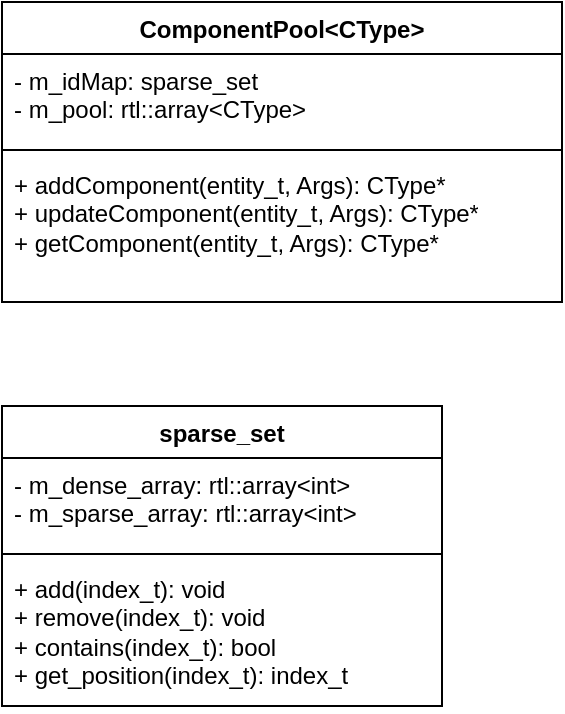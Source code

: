 <mxfile version="22.1.2" type="device">
  <diagram name="Page-1" id="1lEP1IIEI1IEOt1SSv0U">
    <mxGraphModel dx="1195" dy="737" grid="1" gridSize="10" guides="1" tooltips="1" connect="1" arrows="1" fold="1" page="1" pageScale="1" pageWidth="1920" pageHeight="1200" math="0" shadow="0">
      <root>
        <mxCell id="0" />
        <mxCell id="1" parent="0" />
        <mxCell id="jTr48M4v2wAg8jn8oSZq-2" value="sparse_set" style="swimlane;fontStyle=1;align=center;verticalAlign=top;childLayout=stackLayout;horizontal=1;startSize=26;horizontalStack=0;resizeParent=1;resizeParentMax=0;resizeLast=0;collapsible=1;marginBottom=0;whiteSpace=wrap;html=1;" vertex="1" parent="1">
          <mxGeometry x="850" y="750" width="220" height="150" as="geometry" />
        </mxCell>
        <mxCell id="jTr48M4v2wAg8jn8oSZq-3" value="- m_dense_array: rtl::array&amp;lt;int&amp;gt;&lt;br&gt;- m_sparse_array: rtl::array&amp;lt;int&amp;gt;" style="text;strokeColor=none;fillColor=none;align=left;verticalAlign=top;spacingLeft=4;spacingRight=4;overflow=hidden;rotatable=0;points=[[0,0.5],[1,0.5]];portConstraint=eastwest;whiteSpace=wrap;html=1;" vertex="1" parent="jTr48M4v2wAg8jn8oSZq-2">
          <mxGeometry y="26" width="220" height="44" as="geometry" />
        </mxCell>
        <mxCell id="jTr48M4v2wAg8jn8oSZq-4" value="" style="line;strokeWidth=1;fillColor=none;align=left;verticalAlign=middle;spacingTop=-1;spacingLeft=3;spacingRight=3;rotatable=0;labelPosition=right;points=[];portConstraint=eastwest;strokeColor=inherit;" vertex="1" parent="jTr48M4v2wAg8jn8oSZq-2">
          <mxGeometry y="70" width="220" height="8" as="geometry" />
        </mxCell>
        <mxCell id="jTr48M4v2wAg8jn8oSZq-5" value="+ add(index_t): void&lt;br&gt;+ remove(index_t): void&lt;br&gt;+ contains(index_t): bool&lt;br&gt;+ get_position(index_t): index_t" style="text;strokeColor=none;fillColor=none;align=left;verticalAlign=top;spacingLeft=4;spacingRight=4;overflow=hidden;rotatable=0;points=[[0,0.5],[1,0.5]];portConstraint=eastwest;whiteSpace=wrap;html=1;" vertex="1" parent="jTr48M4v2wAg8jn8oSZq-2">
          <mxGeometry y="78" width="220" height="72" as="geometry" />
        </mxCell>
        <mxCell id="jTr48M4v2wAg8jn8oSZq-6" value="ComponentPool&amp;lt;CType&amp;gt;" style="swimlane;fontStyle=1;align=center;verticalAlign=top;childLayout=stackLayout;horizontal=1;startSize=26;horizontalStack=0;resizeParent=1;resizeParentMax=0;resizeLast=0;collapsible=1;marginBottom=0;whiteSpace=wrap;html=1;" vertex="1" parent="1">
          <mxGeometry x="850" y="548" width="280" height="150" as="geometry" />
        </mxCell>
        <mxCell id="jTr48M4v2wAg8jn8oSZq-7" value="- m_idMap: sparse_set&lt;br&gt;- m_pool: rtl::array&amp;lt;CType&amp;gt;" style="text;strokeColor=none;fillColor=none;align=left;verticalAlign=top;spacingLeft=4;spacingRight=4;overflow=hidden;rotatable=0;points=[[0,0.5],[1,0.5]];portConstraint=eastwest;whiteSpace=wrap;html=1;" vertex="1" parent="jTr48M4v2wAg8jn8oSZq-6">
          <mxGeometry y="26" width="280" height="44" as="geometry" />
        </mxCell>
        <mxCell id="jTr48M4v2wAg8jn8oSZq-8" value="" style="line;strokeWidth=1;fillColor=none;align=left;verticalAlign=middle;spacingTop=-1;spacingLeft=3;spacingRight=3;rotatable=0;labelPosition=right;points=[];portConstraint=eastwest;strokeColor=inherit;" vertex="1" parent="jTr48M4v2wAg8jn8oSZq-6">
          <mxGeometry y="70" width="280" height="8" as="geometry" />
        </mxCell>
        <mxCell id="jTr48M4v2wAg8jn8oSZq-9" value="+ addComponent(entity_t, Args): CType*&lt;br&gt;+ updateComponent(entity_t, Args): CType*&lt;br&gt;+ getComponent(entity_t, Args): CType*" style="text;strokeColor=none;fillColor=none;align=left;verticalAlign=top;spacingLeft=4;spacingRight=4;overflow=hidden;rotatable=0;points=[[0,0.5],[1,0.5]];portConstraint=eastwest;whiteSpace=wrap;html=1;" vertex="1" parent="jTr48M4v2wAg8jn8oSZq-6">
          <mxGeometry y="78" width="280" height="72" as="geometry" />
        </mxCell>
      </root>
    </mxGraphModel>
  </diagram>
</mxfile>
